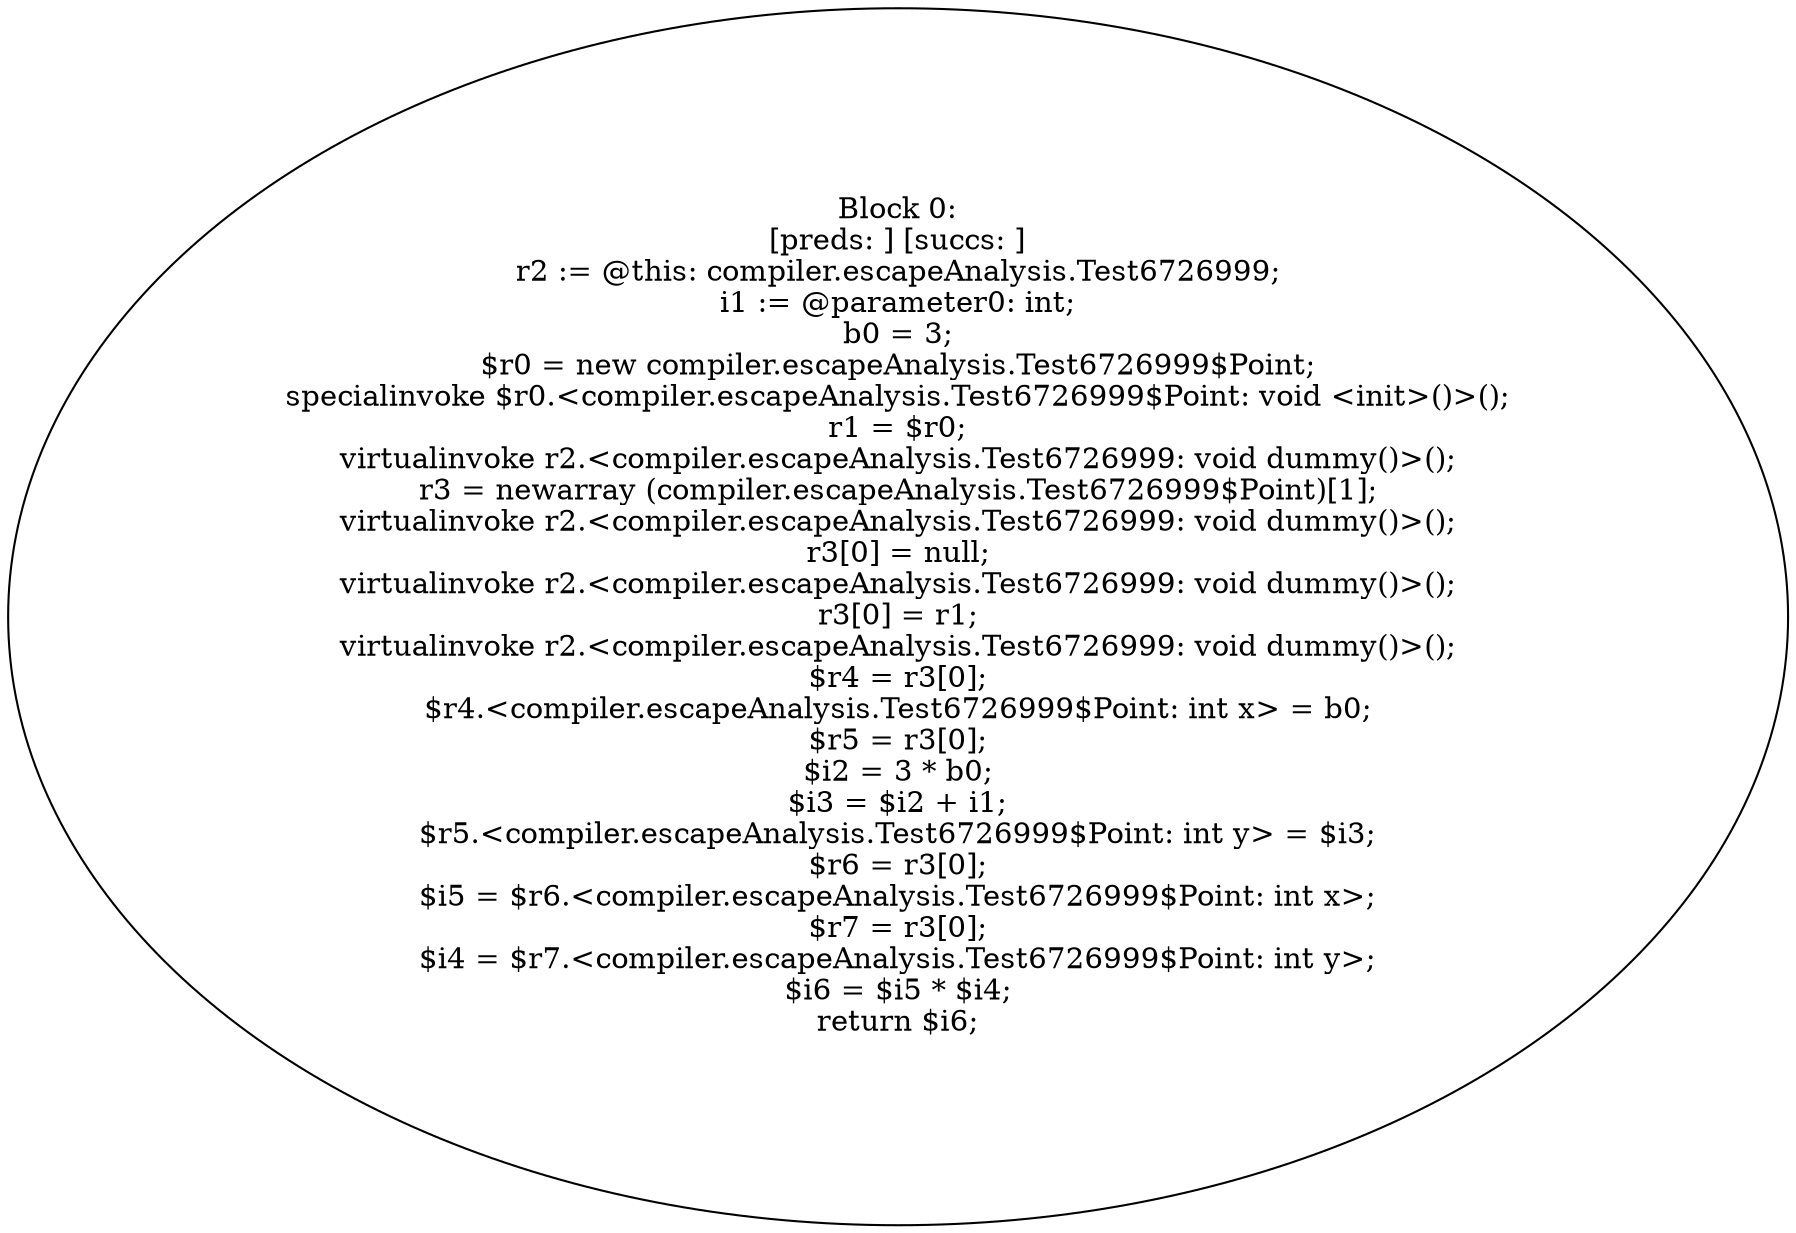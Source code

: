 digraph "unitGraph" {
    "Block 0:
[preds: ] [succs: ]
r2 := @this: compiler.escapeAnalysis.Test6726999;
i1 := @parameter0: int;
b0 = 3;
$r0 = new compiler.escapeAnalysis.Test6726999$Point;
specialinvoke $r0.<compiler.escapeAnalysis.Test6726999$Point: void <init>()>();
r1 = $r0;
virtualinvoke r2.<compiler.escapeAnalysis.Test6726999: void dummy()>();
r3 = newarray (compiler.escapeAnalysis.Test6726999$Point)[1];
virtualinvoke r2.<compiler.escapeAnalysis.Test6726999: void dummy()>();
r3[0] = null;
virtualinvoke r2.<compiler.escapeAnalysis.Test6726999: void dummy()>();
r3[0] = r1;
virtualinvoke r2.<compiler.escapeAnalysis.Test6726999: void dummy()>();
$r4 = r3[0];
$r4.<compiler.escapeAnalysis.Test6726999$Point: int x> = b0;
$r5 = r3[0];
$i2 = 3 * b0;
$i3 = $i2 + i1;
$r5.<compiler.escapeAnalysis.Test6726999$Point: int y> = $i3;
$r6 = r3[0];
$i5 = $r6.<compiler.escapeAnalysis.Test6726999$Point: int x>;
$r7 = r3[0];
$i4 = $r7.<compiler.escapeAnalysis.Test6726999$Point: int y>;
$i6 = $i5 * $i4;
return $i6;
"
}
